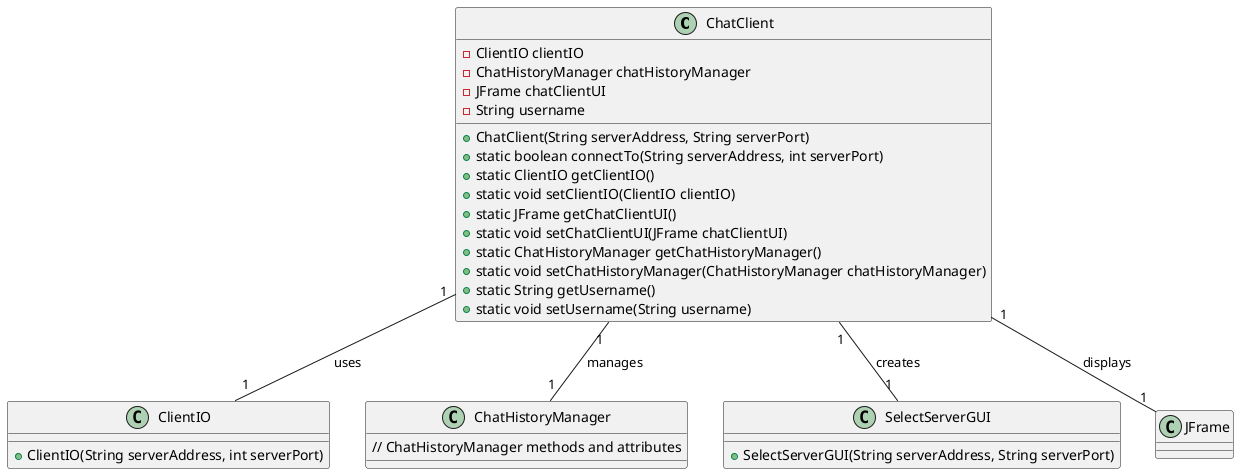 @startuml

class ChatClient {
    - ClientIO clientIO
    - ChatHistoryManager chatHistoryManager
    - JFrame chatClientUI
    - String username
    + ChatClient(String serverAddress, String serverPort)
    + static boolean connectTo(String serverAddress, int serverPort)
    + static ClientIO getClientIO()
    + static void setClientIO(ClientIO clientIO)
    + static JFrame getChatClientUI()
    + static void setChatClientUI(JFrame chatClientUI)
    + static ChatHistoryManager getChatHistoryManager()
    + static void setChatHistoryManager(ChatHistoryManager chatHistoryManager)
    + static String getUsername()
    + static void setUsername(String username)
}

class ClientIO {
    + ClientIO(String serverAddress, int serverPort)
}

class ChatHistoryManager {
    // ChatHistoryManager methods and attributes
}

class SelectServerGUI {
    + SelectServerGUI(String serverAddress, String serverPort)
}

ChatClient "1" -- "1" ClientIO : uses
ChatClient "1" -- "1" ChatHistoryManager : manages
ChatClient "1" -- "1" JFrame : displays
ChatClient "1" -- "1" SelectServerGUI : creates

@enduml
